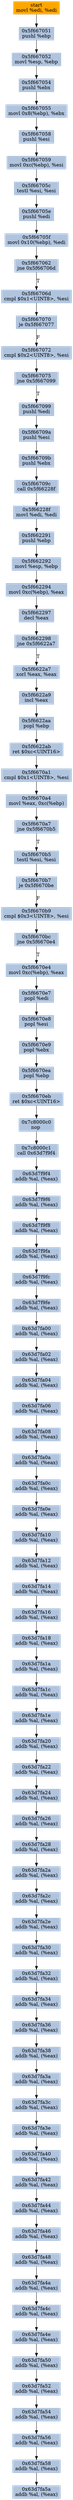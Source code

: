 digraph G {
node[shape=rectangle,style=filled,fillcolor=lightsteelblue,color=lightsteelblue]
bgcolor="transparent"
a0x5f66704fmovl_edi_edi[label="start\nmovl %edi, %edi",color="lightgrey",fillcolor="orange"];
a0x5f667051pushl_ebp[label="0x5f667051\npushl %ebp"];
a0x5f667052movl_esp_ebp[label="0x5f667052\nmovl %esp, %ebp"];
a0x5f667054pushl_ebx[label="0x5f667054\npushl %ebx"];
a0x5f667055movl_0x8ebp__ebx[label="0x5f667055\nmovl 0x8(%ebp), %ebx"];
a0x5f667058pushl_esi[label="0x5f667058\npushl %esi"];
a0x5f667059movl_0xcebp__esi[label="0x5f667059\nmovl 0xc(%ebp), %esi"];
a0x5f66705ctestl_esi_esi[label="0x5f66705c\ntestl %esi, %esi"];
a0x5f66705epushl_edi[label="0x5f66705e\npushl %edi"];
a0x5f66705fmovl_0x10ebp__edi[label="0x5f66705f\nmovl 0x10(%ebp), %edi"];
a0x5f667062jne_0x5f66706d[label="0x5f667062\njne 0x5f66706d"];
a0x5f66706dcmpl_0x1UINT8_esi[label="0x5f66706d\ncmpl $0x1<UINT8>, %esi"];
a0x5f667070je_0x5f667077[label="0x5f667070\nje 0x5f667077"];
a0x5f667072cmpl_0x2UINT8_esi[label="0x5f667072\ncmpl $0x2<UINT8>, %esi"];
a0x5f667075jne_0x5f667099[label="0x5f667075\njne 0x5f667099"];
a0x5f667099pushl_edi[label="0x5f667099\npushl %edi"];
a0x5f66709apushl_esi[label="0x5f66709a\npushl %esi"];
a0x5f66709bpushl_ebx[label="0x5f66709b\npushl %ebx"];
a0x5f66709ccall_0x5f66228f[label="0x5f66709c\ncall 0x5f66228f"];
a0x5f66228fmovl_edi_edi[label="0x5f66228f\nmovl %edi, %edi"];
a0x5f662291pushl_ebp[label="0x5f662291\npushl %ebp"];
a0x5f662292movl_esp_ebp[label="0x5f662292\nmovl %esp, %ebp"];
a0x5f662294movl_0xcebp__eax[label="0x5f662294\nmovl 0xc(%ebp), %eax"];
a0x5f662297decl_eax[label="0x5f662297\ndecl %eax"];
a0x5f662298jne_0x5f6622a7[label="0x5f662298\njne 0x5f6622a7"];
a0x5f6622a7xorl_eax_eax[label="0x5f6622a7\nxorl %eax, %eax"];
a0x5f6622a9incl_eax[label="0x5f6622a9\nincl %eax"];
a0x5f6622aapopl_ebp[label="0x5f6622aa\npopl %ebp"];
a0x5f6622abret_0xcUINT16[label="0x5f6622ab\nret $0xc<UINT16>"];
a0x5f6670a1cmpl_0x1UINT8_esi[label="0x5f6670a1\ncmpl $0x1<UINT8>, %esi"];
a0x5f6670a4movl_eax_0xcebp_[label="0x5f6670a4\nmovl %eax, 0xc(%ebp)"];
a0x5f6670a7jne_0x5f6670b5[label="0x5f6670a7\njne 0x5f6670b5"];
a0x5f6670b5testl_esi_esi[label="0x5f6670b5\ntestl %esi, %esi"];
a0x5f6670b7je_0x5f6670be[label="0x5f6670b7\nje 0x5f6670be"];
a0x5f6670b9cmpl_0x3UINT8_esi[label="0x5f6670b9\ncmpl $0x3<UINT8>, %esi"];
a0x5f6670bcjne_0x5f6670e4[label="0x5f6670bc\njne 0x5f6670e4"];
a0x5f6670e4movl_0xcebp__eax[label="0x5f6670e4\nmovl 0xc(%ebp), %eax"];
a0x5f6670e7popl_edi[label="0x5f6670e7\npopl %edi"];
a0x5f6670e8popl_esi[label="0x5f6670e8\npopl %esi"];
a0x5f6670e9popl_ebx[label="0x5f6670e9\npopl %ebx"];
a0x5f6670eapopl_ebp[label="0x5f6670ea\npopl %ebp"];
a0x5f6670ebret_0xcUINT16[label="0x5f6670eb\nret $0xc<UINT16>"];
a0x7c8000c0nop_[label="0x7c8000c0\nnop "];
a0x7c8000c1call_0x63d7f9f4[label="0x7c8000c1\ncall 0x63d7f9f4"];
a0x63d7f9f4addb_al_eax_[label="0x63d7f9f4\naddb %al, (%eax)"];
a0x63d7f9f6addb_al_eax_[label="0x63d7f9f6\naddb %al, (%eax)"];
a0x63d7f9f8addb_al_eax_[label="0x63d7f9f8\naddb %al, (%eax)"];
a0x63d7f9faaddb_al_eax_[label="0x63d7f9fa\naddb %al, (%eax)"];
a0x63d7f9fcaddb_al_eax_[label="0x63d7f9fc\naddb %al, (%eax)"];
a0x63d7f9feaddb_al_eax_[label="0x63d7f9fe\naddb %al, (%eax)"];
a0x63d7fa00addb_al_eax_[label="0x63d7fa00\naddb %al, (%eax)"];
a0x63d7fa02addb_al_eax_[label="0x63d7fa02\naddb %al, (%eax)"];
a0x63d7fa04addb_al_eax_[label="0x63d7fa04\naddb %al, (%eax)"];
a0x63d7fa06addb_al_eax_[label="0x63d7fa06\naddb %al, (%eax)"];
a0x63d7fa08addb_al_eax_[label="0x63d7fa08\naddb %al, (%eax)"];
a0x63d7fa0aaddb_al_eax_[label="0x63d7fa0a\naddb %al, (%eax)"];
a0x63d7fa0caddb_al_eax_[label="0x63d7fa0c\naddb %al, (%eax)"];
a0x63d7fa0eaddb_al_eax_[label="0x63d7fa0e\naddb %al, (%eax)"];
a0x63d7fa10addb_al_eax_[label="0x63d7fa10\naddb %al, (%eax)"];
a0x63d7fa12addb_al_eax_[label="0x63d7fa12\naddb %al, (%eax)"];
a0x63d7fa14addb_al_eax_[label="0x63d7fa14\naddb %al, (%eax)"];
a0x63d7fa16addb_al_eax_[label="0x63d7fa16\naddb %al, (%eax)"];
a0x63d7fa18addb_al_eax_[label="0x63d7fa18\naddb %al, (%eax)"];
a0x63d7fa1aaddb_al_eax_[label="0x63d7fa1a\naddb %al, (%eax)"];
a0x63d7fa1caddb_al_eax_[label="0x63d7fa1c\naddb %al, (%eax)"];
a0x63d7fa1eaddb_al_eax_[label="0x63d7fa1e\naddb %al, (%eax)"];
a0x63d7fa20addb_al_eax_[label="0x63d7fa20\naddb %al, (%eax)"];
a0x63d7fa22addb_al_eax_[label="0x63d7fa22\naddb %al, (%eax)"];
a0x63d7fa24addb_al_eax_[label="0x63d7fa24\naddb %al, (%eax)"];
a0x63d7fa26addb_al_eax_[label="0x63d7fa26\naddb %al, (%eax)"];
a0x63d7fa28addb_al_eax_[label="0x63d7fa28\naddb %al, (%eax)"];
a0x63d7fa2aaddb_al_eax_[label="0x63d7fa2a\naddb %al, (%eax)"];
a0x63d7fa2caddb_al_eax_[label="0x63d7fa2c\naddb %al, (%eax)"];
a0x63d7fa2eaddb_al_eax_[label="0x63d7fa2e\naddb %al, (%eax)"];
a0x63d7fa30addb_al_eax_[label="0x63d7fa30\naddb %al, (%eax)"];
a0x63d7fa32addb_al_eax_[label="0x63d7fa32\naddb %al, (%eax)"];
a0x63d7fa34addb_al_eax_[label="0x63d7fa34\naddb %al, (%eax)"];
a0x63d7fa36addb_al_eax_[label="0x63d7fa36\naddb %al, (%eax)"];
a0x63d7fa38addb_al_eax_[label="0x63d7fa38\naddb %al, (%eax)"];
a0x63d7fa3aaddb_al_eax_[label="0x63d7fa3a\naddb %al, (%eax)"];
a0x63d7fa3caddb_al_eax_[label="0x63d7fa3c\naddb %al, (%eax)"];
a0x63d7fa3eaddb_al_eax_[label="0x63d7fa3e\naddb %al, (%eax)"];
a0x63d7fa40addb_al_eax_[label="0x63d7fa40\naddb %al, (%eax)"];
a0x63d7fa42addb_al_eax_[label="0x63d7fa42\naddb %al, (%eax)"];
a0x63d7fa44addb_al_eax_[label="0x63d7fa44\naddb %al, (%eax)"];
a0x63d7fa46addb_al_eax_[label="0x63d7fa46\naddb %al, (%eax)"];
a0x63d7fa48addb_al_eax_[label="0x63d7fa48\naddb %al, (%eax)"];
a0x63d7fa4aaddb_al_eax_[label="0x63d7fa4a\naddb %al, (%eax)"];
a0x63d7fa4caddb_al_eax_[label="0x63d7fa4c\naddb %al, (%eax)"];
a0x63d7fa4eaddb_al_eax_[label="0x63d7fa4e\naddb %al, (%eax)"];
a0x63d7fa50addb_al_eax_[label="0x63d7fa50\naddb %al, (%eax)"];
a0x63d7fa52addb_al_eax_[label="0x63d7fa52\naddb %al, (%eax)"];
a0x63d7fa54addb_al_eax_[label="0x63d7fa54\naddb %al, (%eax)"];
a0x63d7fa56addb_al_eax_[label="0x63d7fa56\naddb %al, (%eax)"];
a0x63d7fa58addb_al_eax_[label="0x63d7fa58\naddb %al, (%eax)"];
a0x63d7fa5aaddb_al_eax_[label="0x63d7fa5a\naddb %al, (%eax)"];
a0x5f66704fmovl_edi_edi -> a0x5f667051pushl_ebp [color="#000000"];
a0x5f667051pushl_ebp -> a0x5f667052movl_esp_ebp [color="#000000"];
a0x5f667052movl_esp_ebp -> a0x5f667054pushl_ebx [color="#000000"];
a0x5f667054pushl_ebx -> a0x5f667055movl_0x8ebp__ebx [color="#000000"];
a0x5f667055movl_0x8ebp__ebx -> a0x5f667058pushl_esi [color="#000000"];
a0x5f667058pushl_esi -> a0x5f667059movl_0xcebp__esi [color="#000000"];
a0x5f667059movl_0xcebp__esi -> a0x5f66705ctestl_esi_esi [color="#000000"];
a0x5f66705ctestl_esi_esi -> a0x5f66705epushl_edi [color="#000000"];
a0x5f66705epushl_edi -> a0x5f66705fmovl_0x10ebp__edi [color="#000000"];
a0x5f66705fmovl_0x10ebp__edi -> a0x5f667062jne_0x5f66706d [color="#000000"];
a0x5f667062jne_0x5f66706d -> a0x5f66706dcmpl_0x1UINT8_esi [color="#000000",label="T"];
a0x5f66706dcmpl_0x1UINT8_esi -> a0x5f667070je_0x5f667077 [color="#000000"];
a0x5f667070je_0x5f667077 -> a0x5f667072cmpl_0x2UINT8_esi [color="#000000",label="F"];
a0x5f667072cmpl_0x2UINT8_esi -> a0x5f667075jne_0x5f667099 [color="#000000"];
a0x5f667075jne_0x5f667099 -> a0x5f667099pushl_edi [color="#000000",label="T"];
a0x5f667099pushl_edi -> a0x5f66709apushl_esi [color="#000000"];
a0x5f66709apushl_esi -> a0x5f66709bpushl_ebx [color="#000000"];
a0x5f66709bpushl_ebx -> a0x5f66709ccall_0x5f66228f [color="#000000"];
a0x5f66709ccall_0x5f66228f -> a0x5f66228fmovl_edi_edi [color="#000000"];
a0x5f66228fmovl_edi_edi -> a0x5f662291pushl_ebp [color="#000000"];
a0x5f662291pushl_ebp -> a0x5f662292movl_esp_ebp [color="#000000"];
a0x5f662292movl_esp_ebp -> a0x5f662294movl_0xcebp__eax [color="#000000"];
a0x5f662294movl_0xcebp__eax -> a0x5f662297decl_eax [color="#000000"];
a0x5f662297decl_eax -> a0x5f662298jne_0x5f6622a7 [color="#000000"];
a0x5f662298jne_0x5f6622a7 -> a0x5f6622a7xorl_eax_eax [color="#000000",label="T"];
a0x5f6622a7xorl_eax_eax -> a0x5f6622a9incl_eax [color="#000000"];
a0x5f6622a9incl_eax -> a0x5f6622aapopl_ebp [color="#000000"];
a0x5f6622aapopl_ebp -> a0x5f6622abret_0xcUINT16 [color="#000000"];
a0x5f6622abret_0xcUINT16 -> a0x5f6670a1cmpl_0x1UINT8_esi [color="#000000"];
a0x5f6670a1cmpl_0x1UINT8_esi -> a0x5f6670a4movl_eax_0xcebp_ [color="#000000"];
a0x5f6670a4movl_eax_0xcebp_ -> a0x5f6670a7jne_0x5f6670b5 [color="#000000"];
a0x5f6670a7jne_0x5f6670b5 -> a0x5f6670b5testl_esi_esi [color="#000000",label="T"];
a0x5f6670b5testl_esi_esi -> a0x5f6670b7je_0x5f6670be [color="#000000"];
a0x5f6670b7je_0x5f6670be -> a0x5f6670b9cmpl_0x3UINT8_esi [color="#000000",label="F"];
a0x5f6670b9cmpl_0x3UINT8_esi -> a0x5f6670bcjne_0x5f6670e4 [color="#000000"];
a0x5f6670bcjne_0x5f6670e4 -> a0x5f6670e4movl_0xcebp__eax [color="#000000",label="T"];
a0x5f6670e4movl_0xcebp__eax -> a0x5f6670e7popl_edi [color="#000000"];
a0x5f6670e7popl_edi -> a0x5f6670e8popl_esi [color="#000000"];
a0x5f6670e8popl_esi -> a0x5f6670e9popl_ebx [color="#000000"];
a0x5f6670e9popl_ebx -> a0x5f6670eapopl_ebp [color="#000000"];
a0x5f6670eapopl_ebp -> a0x5f6670ebret_0xcUINT16 [color="#000000"];
a0x5f6670ebret_0xcUINT16 -> a0x7c8000c0nop_ [color="#000000"];
a0x7c8000c0nop_ -> a0x7c8000c1call_0x63d7f9f4 [color="#000000"];
a0x7c8000c1call_0x63d7f9f4 -> a0x63d7f9f4addb_al_eax_ [color="#000000"];
a0x63d7f9f4addb_al_eax_ -> a0x63d7f9f6addb_al_eax_ [color="#000000"];
a0x63d7f9f6addb_al_eax_ -> a0x63d7f9f8addb_al_eax_ [color="#000000"];
a0x63d7f9f8addb_al_eax_ -> a0x63d7f9faaddb_al_eax_ [color="#000000"];
a0x63d7f9faaddb_al_eax_ -> a0x63d7f9fcaddb_al_eax_ [color="#000000"];
a0x63d7f9fcaddb_al_eax_ -> a0x63d7f9feaddb_al_eax_ [color="#000000"];
a0x63d7f9feaddb_al_eax_ -> a0x63d7fa00addb_al_eax_ [color="#000000"];
a0x63d7fa00addb_al_eax_ -> a0x63d7fa02addb_al_eax_ [color="#000000"];
a0x63d7fa02addb_al_eax_ -> a0x63d7fa04addb_al_eax_ [color="#000000"];
a0x63d7fa04addb_al_eax_ -> a0x63d7fa06addb_al_eax_ [color="#000000"];
a0x63d7fa06addb_al_eax_ -> a0x63d7fa08addb_al_eax_ [color="#000000"];
a0x63d7fa08addb_al_eax_ -> a0x63d7fa0aaddb_al_eax_ [color="#000000"];
a0x63d7fa0aaddb_al_eax_ -> a0x63d7fa0caddb_al_eax_ [color="#000000"];
a0x63d7fa0caddb_al_eax_ -> a0x63d7fa0eaddb_al_eax_ [color="#000000"];
a0x63d7fa0eaddb_al_eax_ -> a0x63d7fa10addb_al_eax_ [color="#000000"];
a0x63d7fa10addb_al_eax_ -> a0x63d7fa12addb_al_eax_ [color="#000000"];
a0x63d7fa12addb_al_eax_ -> a0x63d7fa14addb_al_eax_ [color="#000000"];
a0x63d7fa14addb_al_eax_ -> a0x63d7fa16addb_al_eax_ [color="#000000"];
a0x63d7fa16addb_al_eax_ -> a0x63d7fa18addb_al_eax_ [color="#000000"];
a0x63d7fa18addb_al_eax_ -> a0x63d7fa1aaddb_al_eax_ [color="#000000"];
a0x63d7fa1aaddb_al_eax_ -> a0x63d7fa1caddb_al_eax_ [color="#000000"];
a0x63d7fa1caddb_al_eax_ -> a0x63d7fa1eaddb_al_eax_ [color="#000000"];
a0x63d7fa1eaddb_al_eax_ -> a0x63d7fa20addb_al_eax_ [color="#000000"];
a0x63d7fa20addb_al_eax_ -> a0x63d7fa22addb_al_eax_ [color="#000000"];
a0x63d7fa22addb_al_eax_ -> a0x63d7fa24addb_al_eax_ [color="#000000"];
a0x63d7fa24addb_al_eax_ -> a0x63d7fa26addb_al_eax_ [color="#000000"];
a0x63d7fa26addb_al_eax_ -> a0x63d7fa28addb_al_eax_ [color="#000000"];
a0x63d7fa28addb_al_eax_ -> a0x63d7fa2aaddb_al_eax_ [color="#000000"];
a0x63d7fa2aaddb_al_eax_ -> a0x63d7fa2caddb_al_eax_ [color="#000000"];
a0x63d7fa2caddb_al_eax_ -> a0x63d7fa2eaddb_al_eax_ [color="#000000"];
a0x63d7fa2eaddb_al_eax_ -> a0x63d7fa30addb_al_eax_ [color="#000000"];
a0x63d7fa30addb_al_eax_ -> a0x63d7fa32addb_al_eax_ [color="#000000"];
a0x63d7fa32addb_al_eax_ -> a0x63d7fa34addb_al_eax_ [color="#000000"];
a0x63d7fa34addb_al_eax_ -> a0x63d7fa36addb_al_eax_ [color="#000000"];
a0x63d7fa36addb_al_eax_ -> a0x63d7fa38addb_al_eax_ [color="#000000"];
a0x63d7fa38addb_al_eax_ -> a0x63d7fa3aaddb_al_eax_ [color="#000000"];
a0x63d7fa3aaddb_al_eax_ -> a0x63d7fa3caddb_al_eax_ [color="#000000"];
a0x63d7fa3caddb_al_eax_ -> a0x63d7fa3eaddb_al_eax_ [color="#000000"];
a0x63d7fa3eaddb_al_eax_ -> a0x63d7fa40addb_al_eax_ [color="#000000"];
a0x63d7fa40addb_al_eax_ -> a0x63d7fa42addb_al_eax_ [color="#000000"];
a0x63d7fa42addb_al_eax_ -> a0x63d7fa44addb_al_eax_ [color="#000000"];
a0x63d7fa44addb_al_eax_ -> a0x63d7fa46addb_al_eax_ [color="#000000"];
a0x63d7fa46addb_al_eax_ -> a0x63d7fa48addb_al_eax_ [color="#000000"];
a0x63d7fa48addb_al_eax_ -> a0x63d7fa4aaddb_al_eax_ [color="#000000"];
a0x63d7fa4aaddb_al_eax_ -> a0x63d7fa4caddb_al_eax_ [color="#000000"];
a0x63d7fa4caddb_al_eax_ -> a0x63d7fa4eaddb_al_eax_ [color="#000000"];
a0x63d7fa4eaddb_al_eax_ -> a0x63d7fa50addb_al_eax_ [color="#000000"];
a0x63d7fa50addb_al_eax_ -> a0x63d7fa52addb_al_eax_ [color="#000000"];
a0x63d7fa52addb_al_eax_ -> a0x63d7fa54addb_al_eax_ [color="#000000"];
a0x63d7fa54addb_al_eax_ -> a0x63d7fa56addb_al_eax_ [color="#000000"];
a0x63d7fa56addb_al_eax_ -> a0x63d7fa58addb_al_eax_ [color="#000000"];
a0x63d7fa58addb_al_eax_ -> a0x63d7fa5aaddb_al_eax_ [color="#000000"];
}
